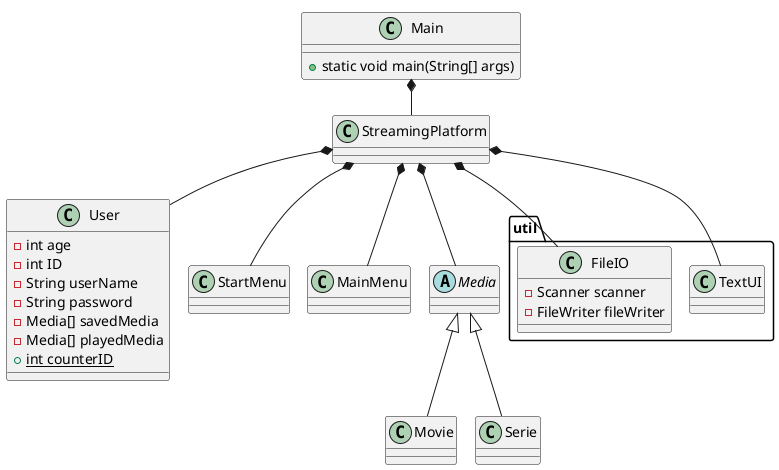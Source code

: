 @startuml
'https://plantuml.com/sequence-diagram


!pragma layout smetana

class Main{
+ static void main(String[] args)
}

class StreamingPlatform{

}

class User {
 - int age
 - int ID
 - String userName
 - String password
 - Media[] savedMedia
 - Media[] playedMedia
 + {static} int counterID
}

class StartMenu{

}

class MainMenu{

}

class Movie {

}

class Serie {

}

abstract class Media{

}

package "util" {
class TextUI {

}

class FileIO{
 - Scanner scanner
 - FileWriter fileWriter
}
}

Main *-- StreamingPlatform
StreamingPlatform *-- User
StreamingPlatform *-- StartMenu
StreamingPlatform *-- MainMenu
StreamingPlatform *-- Media
StreamingPlatform *-- TextUI
StreamingPlatform *-- FileIO

Media <|-- Serie
Media <|-- Movie




@enduml